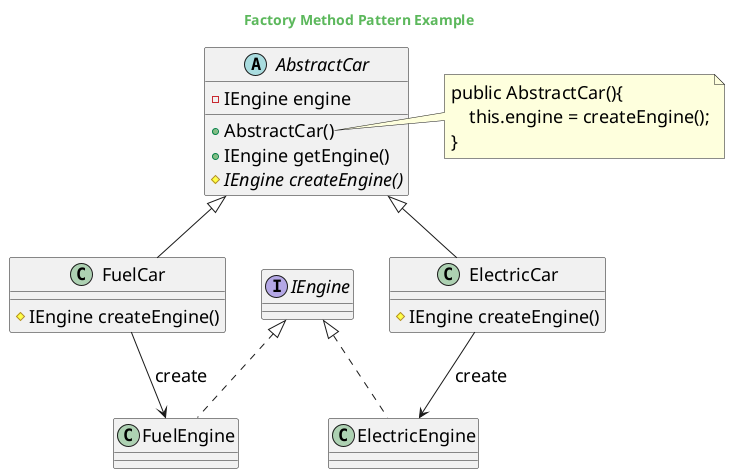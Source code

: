 @startuml
skinparam backgroundcolor transparent
skinparam classFontSize 18
skinparam noteFontSize 18
skinparam arrowFontSize 18
skinparam classAttributeFontSize 18

skinparam titleFontColor #5cb85c

Title Factory Method Pattern Example

interface IEngine

class ElectricEngine implements IEngine
class FuelEngine implements IEngine

abstract class AbstractCar{
    - IEngine engine
    + AbstractCar()
    + IEngine getEngine()
    # {abstract}IEngine createEngine()
}

note right of AbstractCar::AbstractCar
    public AbstractCar(){
        this.engine = createEngine();
    }
end note

class FuelCar extends AbstractCar{
    # IEngine createEngine()
}

class ElectricCar extends AbstractCar{
    # IEngine createEngine()
}

FuelCar --> FuelEngine: create
ElectricCar --> ElectricEngine: create

@enduml